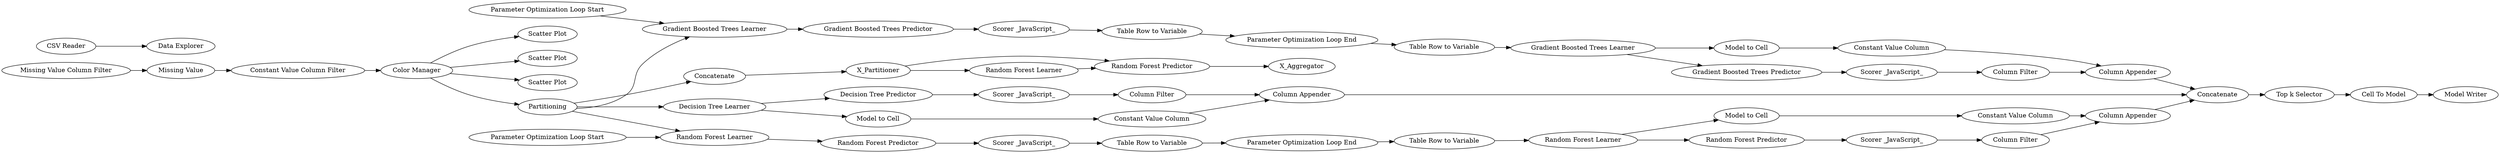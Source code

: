 digraph {
	"4350051041359837717_30" [label="Column Filter"]
	"7162214054919220287_42" [label="Table Row to Variable"]
	"-5534881991162836788_70" [label="Cell To Model"]
	"7162214054919220287_59" [label="Random Forest Predictor"]
	"5085630872474216361_1" [label="CSV Reader"]
	"4350051041359837717_28" [label="Model to Cell"]
	"7162214054919220287_60" [label="Scorer _JavaScript_"]
	"-6720600816587455689_49" [label="Scorer _JavaScript_"]
	"-6720600816587455689_47" [label="Gradient Boosted Trees Predictor"]
	"-6720600816587455689_41" [label="Scorer _JavaScript_"]
	"6121745839428596848_66" [label=Concatenate]
	"-944415020445528912_24" [label="Color Manager"]
	"-944415020445528912_26" [label="Scatter Plot"]
	"-6720600816587455689_48" [label="Gradient Boosted Trees Learner"]
	"-944415020445528912_10" [label=Partitioning]
	"7162214054919220287_28" [label="Model to Cell"]
	"7162214054919220287_64" [label="Column Appender"]
	"4350051041359837717_15" [label="Decision Tree Predictor"]
	"7162214054919220287_62" [label="Random Forest Predictor"]
	"7162214054919220287_61" [label="Random Forest Learner"]
	"4350051041359837717_31" [label="Column Appender"]
	"-6720600816587455689_52" [label="Column Filter"]
	"4350051041359837717_27" [label="Scorer _JavaScript_"]
	"-5534881991162836788_68" [label=Concatenate]
	"6121745839428596848_65" [label="Random Forest Predictor"]
	"-6720600816587455689_44" [label="Parameter Optimization Loop End"]
	"7162214054919220287_44" [label="Parameter Optimization Loop End"]
	"-6720600816587455689_46" [label="Table Row to Variable"]
	"-6720600816587455689_45" [label="Gradient Boosted Trees Predictor"]
	"-6720600816587455689_39" [label="Gradient Boosted Trees Learner"]
	"-6720600816587455689_50" [label="Model to Cell"]
	"-944415020445528912_27" [label="Scatter Plot"]
	"-5534881991162836788_69" [label="Top k Selector"]
	"6121745839428596848_63" [label=X_Partitioner]
	"-6720600816587455689_51" [label="Constant Value Column"]
	"-6720600816587455689_53" [label="Column Appender"]
	"7162214054919220287_58" [label="Random Forest Learner"]
	"-6720600816587455689_42" [label="Table Row to Variable"]
	"-6276204454417678916_54" [label="Constant Value Column Filter"]
	"7162214054919220287_46" [label="Table Row to Variable"]
	"7162214054919220287_29" [label="Constant Value Column"]
	"4350051041359837717_29" [label="Constant Value Column"]
	"7162214054919220287_63" [label="Scorer _JavaScript_"]
	"6121745839428596848_62" [label=X_Aggregator]
	"7162214054919220287_30" [label="Column Filter"]
	"-6276204454417678916_53" [label="Missing Value"]
	"6121745839428596848_64" [label="Random Forest Learner"]
	"-6720600816587455689_43" [label="Parameter Optimization Loop Start"]
	"-6276204454417678916_57" [label="Data Explorer"]
	"-5534881991162836788_71" [label="Model Writer"]
	"4350051041359837717_11" [label="Decision Tree Learner"]
	"-6276204454417678916_55" [label="Missing Value Column Filter"]
	"-944415020445528912_25" [label="Scatter Plot"]
	"7162214054919220287_43" [label="Parameter Optimization Loop Start"]
	"6121745839428596848_63" -> "6121745839428596848_64"
	"-6276204454417678916_55" -> "-6276204454417678916_53"
	"-944415020445528912_10" -> "-6720600816587455689_39"
	"7162214054919220287_30" -> "7162214054919220287_64"
	"5085630872474216361_1" -> "-6276204454417678916_57"
	"-944415020445528912_10" -> "6121745839428596848_66"
	"4350051041359837717_15" -> "4350051041359837717_27"
	"7162214054919220287_43" -> "7162214054919220287_58"
	"-944415020445528912_24" -> "-944415020445528912_10"
	"7162214054919220287_42" -> "7162214054919220287_44"
	"-6720600816587455689_44" -> "-6720600816587455689_46"
	"7162214054919220287_60" -> "7162214054919220287_42"
	"-6720600816587455689_49" -> "-6720600816587455689_52"
	"-6720600816587455689_52" -> "-6720600816587455689_53"
	"7162214054919220287_64" -> "-5534881991162836788_68"
	"4350051041359837717_11" -> "4350051041359837717_28"
	"7162214054919220287_58" -> "7162214054919220287_59"
	"-944415020445528912_24" -> "-944415020445528912_26"
	"4350051041359837717_11" -> "4350051041359837717_15"
	"-5534881991162836788_69" -> "-5534881991162836788_70"
	"7162214054919220287_63" -> "7162214054919220287_30"
	"-6720600816587455689_45" -> "-6720600816587455689_41"
	"-944415020445528912_10" -> "7162214054919220287_58"
	"-6720600816587455689_42" -> "-6720600816587455689_44"
	"7162214054919220287_46" -> "7162214054919220287_61"
	"-944415020445528912_24" -> "-944415020445528912_25"
	"6121745839428596848_65" -> "6121745839428596848_62"
	"-6720600816587455689_53" -> "-5534881991162836788_68"
	"-6720600816587455689_50" -> "-6720600816587455689_51"
	"-6720600816587455689_48" -> "-6720600816587455689_47"
	"-6276204454417678916_53" -> "-6276204454417678916_54"
	"6121745839428596848_66" -> "6121745839428596848_63"
	"6121745839428596848_63" -> "6121745839428596848_65"
	"-944415020445528912_10" -> "4350051041359837717_11"
	"7162214054919220287_59" -> "7162214054919220287_60"
	"7162214054919220287_28" -> "7162214054919220287_29"
	"7162214054919220287_29" -> "7162214054919220287_64"
	"-6720600816587455689_48" -> "-6720600816587455689_50"
	"4350051041359837717_29" -> "4350051041359837717_31"
	"4350051041359837717_27" -> "4350051041359837717_30"
	"-6720600816587455689_41" -> "-6720600816587455689_42"
	"-6720600816587455689_47" -> "-6720600816587455689_49"
	"4350051041359837717_28" -> "4350051041359837717_29"
	"-6720600816587455689_43" -> "-6720600816587455689_39"
	"-6720600816587455689_51" -> "-6720600816587455689_53"
	"7162214054919220287_61" -> "7162214054919220287_28"
	"6121745839428596848_64" -> "6121745839428596848_65"
	"-6720600816587455689_39" -> "-6720600816587455689_45"
	"-5534881991162836788_68" -> "-5534881991162836788_69"
	"-944415020445528912_24" -> "-944415020445528912_27"
	"-6276204454417678916_54" -> "-944415020445528912_24"
	"7162214054919220287_62" -> "7162214054919220287_63"
	"4350051041359837717_30" -> "4350051041359837717_31"
	"7162214054919220287_61" -> "7162214054919220287_62"
	"4350051041359837717_31" -> "-5534881991162836788_68"
	"-6720600816587455689_46" -> "-6720600816587455689_48"
	"7162214054919220287_44" -> "7162214054919220287_46"
	"-5534881991162836788_70" -> "-5534881991162836788_71"
	rankdir=LR
}
